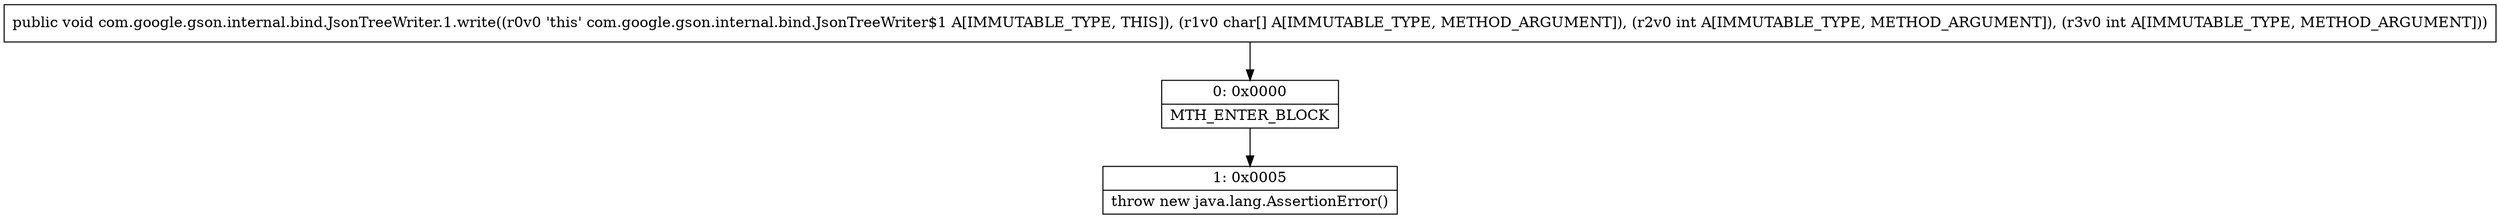 digraph "CFG forcom.google.gson.internal.bind.JsonTreeWriter.1.write([CII)V" {
Node_0 [shape=record,label="{0\:\ 0x0000|MTH_ENTER_BLOCK\l}"];
Node_1 [shape=record,label="{1\:\ 0x0005|throw new java.lang.AssertionError()\l}"];
MethodNode[shape=record,label="{public void com.google.gson.internal.bind.JsonTreeWriter.1.write((r0v0 'this' com.google.gson.internal.bind.JsonTreeWriter$1 A[IMMUTABLE_TYPE, THIS]), (r1v0 char[] A[IMMUTABLE_TYPE, METHOD_ARGUMENT]), (r2v0 int A[IMMUTABLE_TYPE, METHOD_ARGUMENT]), (r3v0 int A[IMMUTABLE_TYPE, METHOD_ARGUMENT])) }"];
MethodNode -> Node_0;
Node_0 -> Node_1;
}

